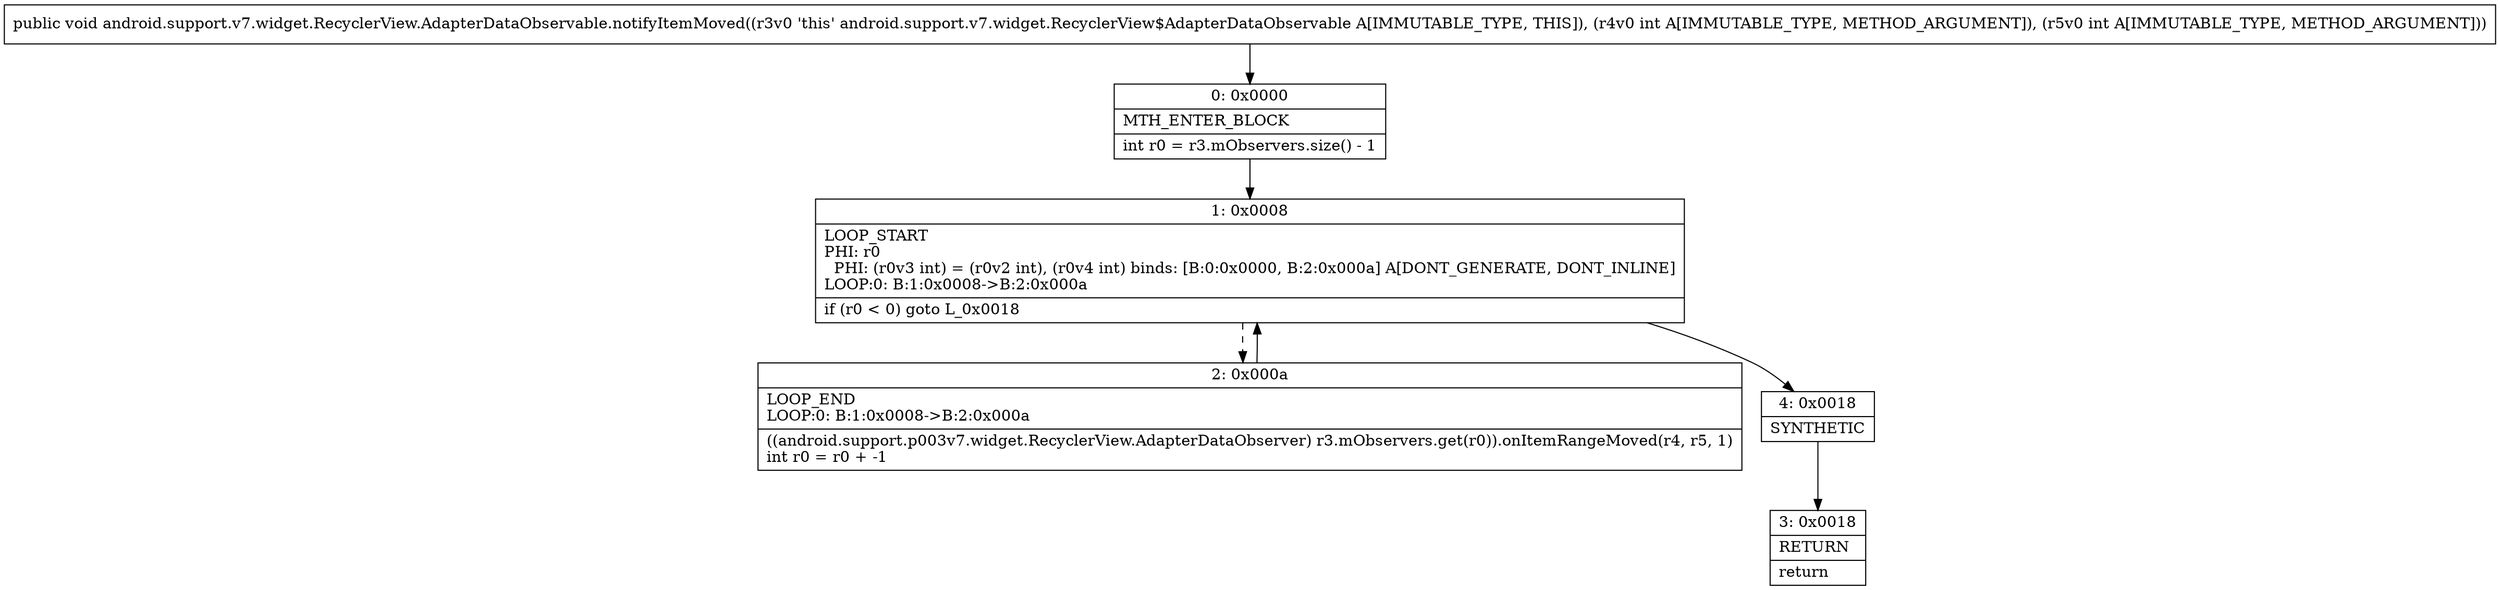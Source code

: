 digraph "CFG forandroid.support.v7.widget.RecyclerView.AdapterDataObservable.notifyItemMoved(II)V" {
Node_0 [shape=record,label="{0\:\ 0x0000|MTH_ENTER_BLOCK\l|int r0 = r3.mObservers.size() \- 1\l}"];
Node_1 [shape=record,label="{1\:\ 0x0008|LOOP_START\lPHI: r0 \l  PHI: (r0v3 int) = (r0v2 int), (r0v4 int) binds: [B:0:0x0000, B:2:0x000a] A[DONT_GENERATE, DONT_INLINE]\lLOOP:0: B:1:0x0008\-\>B:2:0x000a\l|if (r0 \< 0) goto L_0x0018\l}"];
Node_2 [shape=record,label="{2\:\ 0x000a|LOOP_END\lLOOP:0: B:1:0x0008\-\>B:2:0x000a\l|((android.support.p003v7.widget.RecyclerView.AdapterDataObserver) r3.mObservers.get(r0)).onItemRangeMoved(r4, r5, 1)\lint r0 = r0 + \-1\l}"];
Node_3 [shape=record,label="{3\:\ 0x0018|RETURN\l|return\l}"];
Node_4 [shape=record,label="{4\:\ 0x0018|SYNTHETIC\l}"];
MethodNode[shape=record,label="{public void android.support.v7.widget.RecyclerView.AdapterDataObservable.notifyItemMoved((r3v0 'this' android.support.v7.widget.RecyclerView$AdapterDataObservable A[IMMUTABLE_TYPE, THIS]), (r4v0 int A[IMMUTABLE_TYPE, METHOD_ARGUMENT]), (r5v0 int A[IMMUTABLE_TYPE, METHOD_ARGUMENT])) }"];
MethodNode -> Node_0;
Node_0 -> Node_1;
Node_1 -> Node_2[style=dashed];
Node_1 -> Node_4;
Node_2 -> Node_1;
Node_4 -> Node_3;
}

